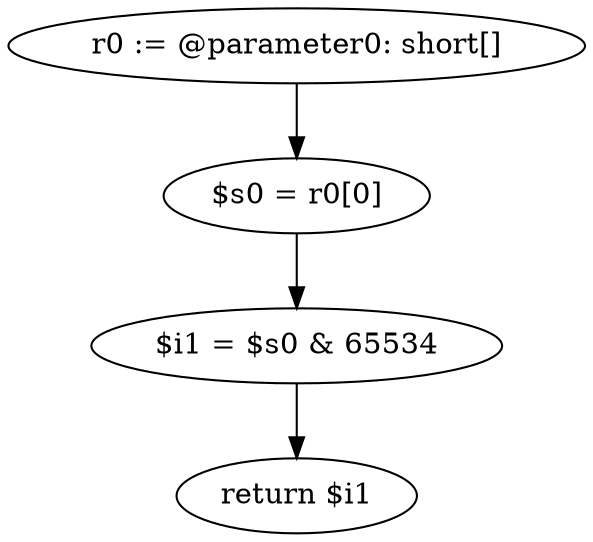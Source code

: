 digraph "unitGraph" {
    "r0 := @parameter0: short[]"
    "$s0 = r0[0]"
    "$i1 = $s0 & 65534"
    "return $i1"
    "r0 := @parameter0: short[]"->"$s0 = r0[0]";
    "$s0 = r0[0]"->"$i1 = $s0 & 65534";
    "$i1 = $s0 & 65534"->"return $i1";
}
